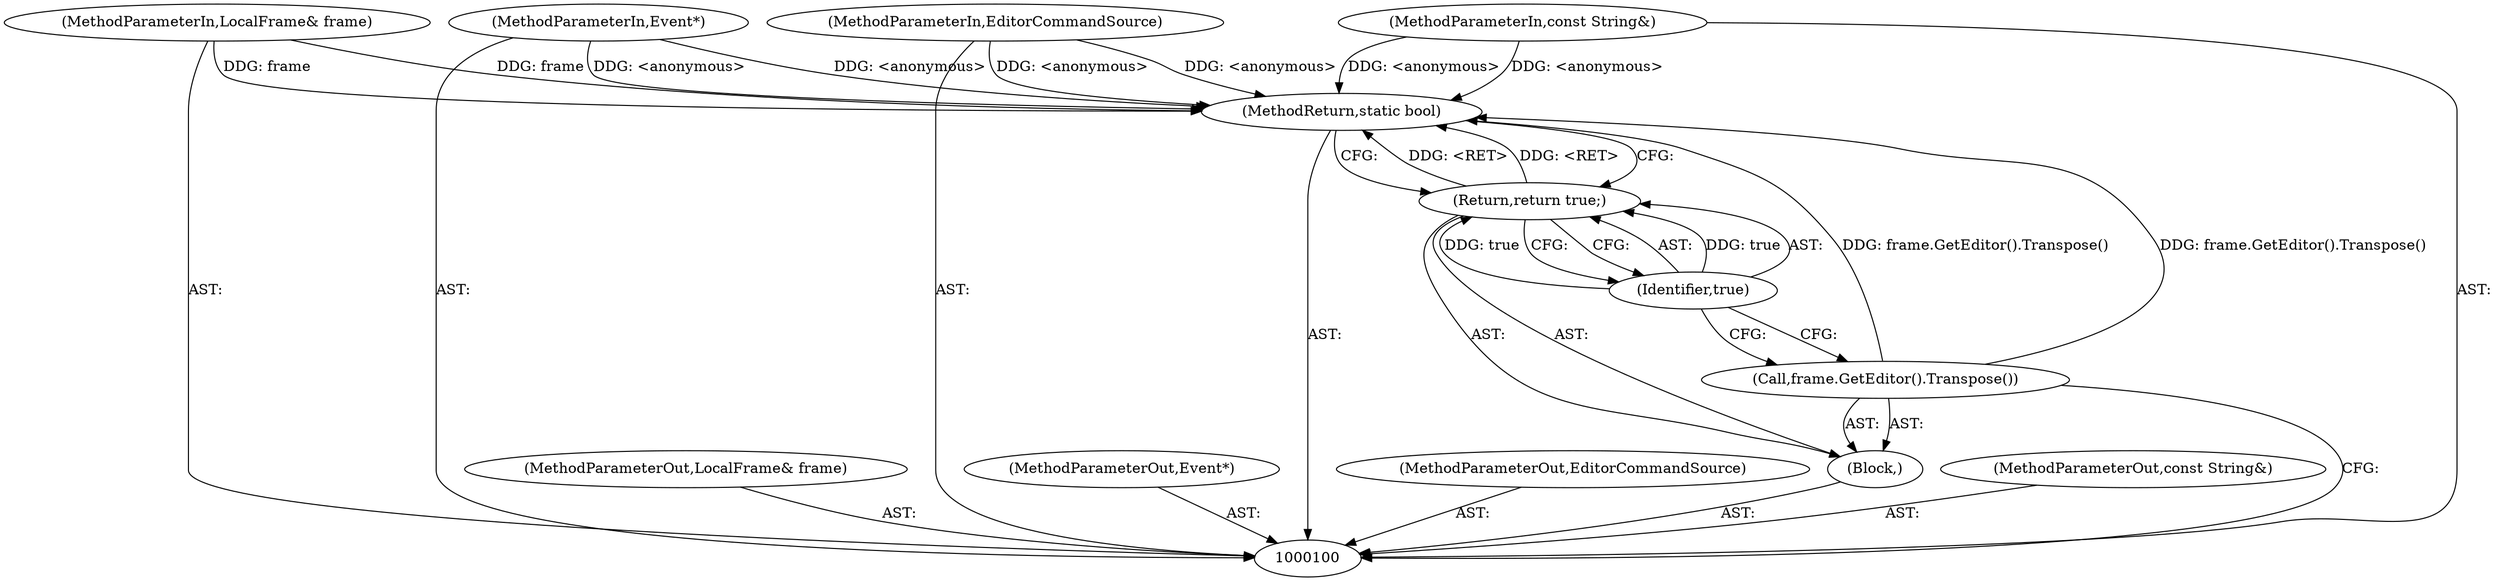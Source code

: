 digraph "1_Chrome_8ea5693d5cf304e56174bb6b65412f04209904db_0" {
"1000109" [label="(MethodReturn,static bool)"];
"1000101" [label="(MethodParameterIn,LocalFrame& frame)"];
"1000121" [label="(MethodParameterOut,LocalFrame& frame)"];
"1000102" [label="(MethodParameterIn,Event*)"];
"1000122" [label="(MethodParameterOut,Event*)"];
"1000103" [label="(MethodParameterIn,EditorCommandSource)"];
"1000123" [label="(MethodParameterOut,EditorCommandSource)"];
"1000104" [label="(MethodParameterIn,const String&)"];
"1000124" [label="(MethodParameterOut,const String&)"];
"1000105" [label="(Block,)"];
"1000106" [label="(Call,frame.GetEditor().Transpose())"];
"1000108" [label="(Identifier,true)"];
"1000107" [label="(Return,return true;)"];
"1000109" -> "1000100"  [label="AST: "];
"1000109" -> "1000107"  [label="CFG: "];
"1000104" -> "1000109"  [label="DDG: <anonymous>"];
"1000103" -> "1000109"  [label="DDG: <anonymous>"];
"1000102" -> "1000109"  [label="DDG: <anonymous>"];
"1000101" -> "1000109"  [label="DDG: frame"];
"1000106" -> "1000109"  [label="DDG: frame.GetEditor().Transpose()"];
"1000107" -> "1000109"  [label="DDG: <RET>"];
"1000101" -> "1000100"  [label="AST: "];
"1000101" -> "1000109"  [label="DDG: frame"];
"1000121" -> "1000100"  [label="AST: "];
"1000102" -> "1000100"  [label="AST: "];
"1000102" -> "1000109"  [label="DDG: <anonymous>"];
"1000122" -> "1000100"  [label="AST: "];
"1000103" -> "1000100"  [label="AST: "];
"1000103" -> "1000109"  [label="DDG: <anonymous>"];
"1000123" -> "1000100"  [label="AST: "];
"1000104" -> "1000100"  [label="AST: "];
"1000104" -> "1000109"  [label="DDG: <anonymous>"];
"1000124" -> "1000100"  [label="AST: "];
"1000105" -> "1000100"  [label="AST: "];
"1000106" -> "1000105"  [label="AST: "];
"1000107" -> "1000105"  [label="AST: "];
"1000106" -> "1000105"  [label="AST: "];
"1000106" -> "1000100"  [label="CFG: "];
"1000108" -> "1000106"  [label="CFG: "];
"1000106" -> "1000109"  [label="DDG: frame.GetEditor().Transpose()"];
"1000108" -> "1000107"  [label="AST: "];
"1000108" -> "1000106"  [label="CFG: "];
"1000107" -> "1000108"  [label="CFG: "];
"1000108" -> "1000107"  [label="DDG: true"];
"1000107" -> "1000105"  [label="AST: "];
"1000107" -> "1000108"  [label="CFG: "];
"1000108" -> "1000107"  [label="AST: "];
"1000109" -> "1000107"  [label="CFG: "];
"1000107" -> "1000109"  [label="DDG: <RET>"];
"1000108" -> "1000107"  [label="DDG: true"];
}
